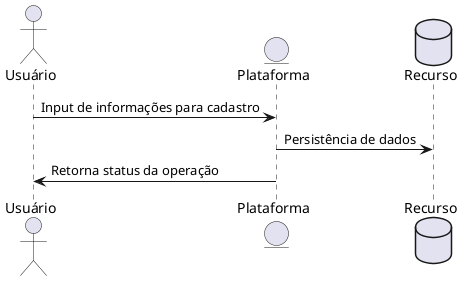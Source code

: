 @startuml

'    title Cadastro de Usuário

    actor Usuário
    entity Plataforma
    database Recurso

    Usuário -> Plataforma: Input de informações para cadastro
    Plataforma -> Recurso: Persistência de dados
    Plataforma -> Usuário: Retorna status da operação

@enduml


@startuml

'    title Cadastro de Script

    actor Usuário
    entity Plataforma
    database Recurso

    Usuário -> Plataforma: Autenticação
    Plataforma -> Usuário: Devolve sessão para acesso

    Usuário -> Plataforma: Input de Informações para cadastro
    Plataforma -> Recurso: Persistência de dados
    Plataforma -> Usuário: Retorna status de operação
@enduml

@startuml

'    title Listagem de Scripts

    actor Usuário
    entity Plataforma
    database Recurso

    Usuário -> Plataforma: Autenticação
    Plataforma -> Usuário: Devolve sessão para acesso

    Usuário -> Plataforma: Solicita lista de scripts
    Plataforma -> Recurso: Solicita scripts associados ao usuário
    Recurso -> Plataforma: Retorna lista de informações

    Plataforma -> Usuário: Retorna lista de scripts

@enduml

@startuml

'    title Listagem de Execuções

     actor Usuário
     entity Plataforma
     database Recurso

     Usuário -> Plataforma: Autenticação
     Plataforma -> Usuário: Devolve sessão para acesso

     Usuário -> Plataforma: Solicita lista de execuções por tempo ou script
     Plataforma -> Recurso: Solicita execuções associadas ao usuário
     Recurso -> Plataforma: Retorna lista de informações

     Plataforma -> Usuário: Retorna lista de execuções

@enduml

@startuml

'    title Atualização de informações do usuário

    actor Usuário
    entity Plataforma
    database Recurso

    Usuário -> Plataforma: Autenticação
    Plataforma -> Usuário: Devolve sessão para acesso

    Usuário -> Plataforma: Solicita Informações
    Plataforma -> Recurso: Busca dados associados ao usuário
    Recurso -> Plataforma: Retorna Dados
    Plataforma -> Usuário: Retorna Informações associadas

    Usuário -> Plataforma: Solicita alteração de informações
    Plataforma -> Recurso: Persiste informações alteradas

    Plataforma -> Usuário: Retorna status da solicitação

@enduml


@startuml

'    title Exclusão de Scripts

    actor Usuário
    entity Plataforma
    database Recurso

    Usuário -> Plataforma: Autenticação
    Plataforma -> Usuário: Devolve sessão para acesso

    Usuário -> Plataforma: Solicita lista de scripts
    Plataforma -> Recurso: Busca scripts associados ao usuário
    Recurso -> Plataforma: Retorna Dados
    Plataforma -> Usuário: Retorna Informações associadas

    Usuário -> Plataforma: Solicita exclusão de informações
    Plataforma -> Recurso: Remove informações solicitadas

    Plataforma -> Usuário: Retorna status da solicitação

@enduml

